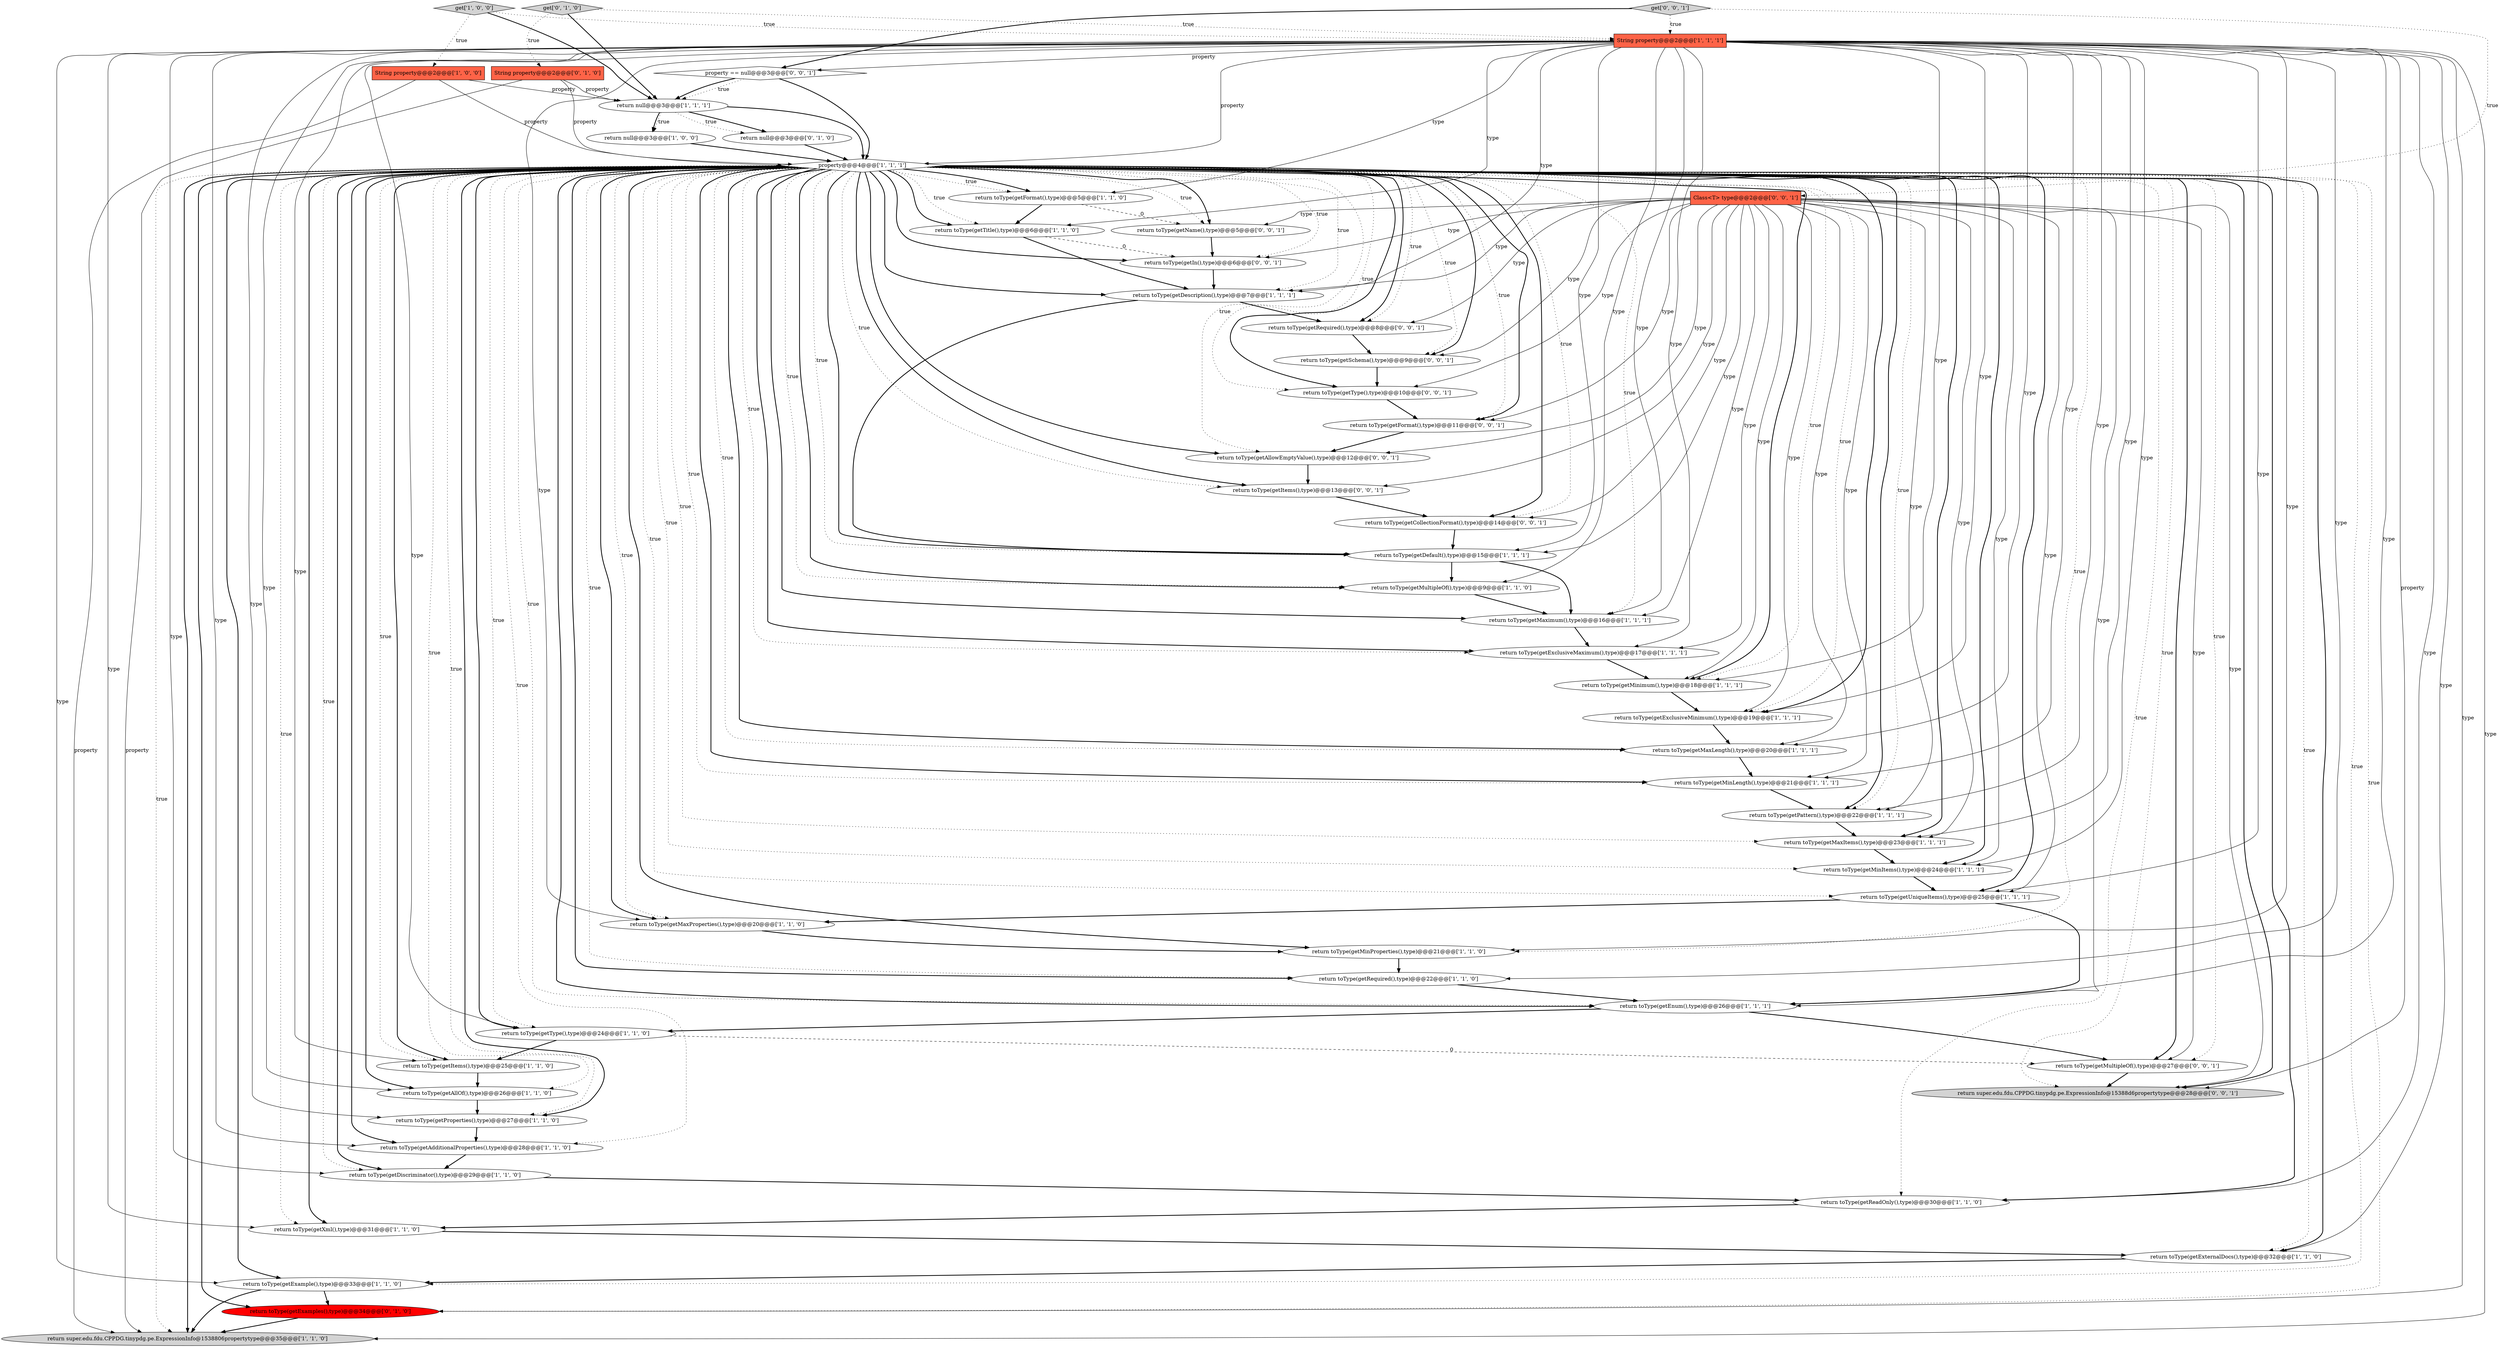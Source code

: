digraph {
13 [style = filled, label = "property@@@4@@@['1', '1', '1']", fillcolor = white, shape = diamond image = "AAA0AAABBB1BBB"];
48 [style = filled, label = "return toType(getRequired(),type)@@@8@@@['0', '0', '1']", fillcolor = white, shape = ellipse image = "AAA0AAABBB3BBB"];
16 [style = filled, label = "get['1', '0', '0']", fillcolor = lightgray, shape = diamond image = "AAA0AAABBB1BBB"];
31 [style = filled, label = "return toType(getMinProperties(),type)@@@21@@@['1', '1', '0']", fillcolor = white, shape = ellipse image = "AAA0AAABBB1BBB"];
42 [style = filled, label = "return toType(getCollectionFormat(),type)@@@14@@@['0', '0', '1']", fillcolor = white, shape = ellipse image = "AAA0AAABBB3BBB"];
36 [style = filled, label = "return null@@@3@@@['0', '1', '0']", fillcolor = white, shape = ellipse image = "AAA0AAABBB2BBB"];
22 [style = filled, label = "return toType(getFormat(),type)@@@5@@@['1', '1', '0']", fillcolor = white, shape = ellipse image = "AAA0AAABBB1BBB"];
29 [style = filled, label = "return toType(getEnum(),type)@@@26@@@['1', '1', '1']", fillcolor = white, shape = ellipse image = "AAA0AAABBB1BBB"];
3 [style = filled, label = "return toType(getExternalDocs(),type)@@@32@@@['1', '1', '0']", fillcolor = white, shape = ellipse image = "AAA0AAABBB1BBB"];
33 [style = filled, label = "return toType(getExclusiveMaximum(),type)@@@17@@@['1', '1', '1']", fillcolor = white, shape = ellipse image = "AAA0AAABBB1BBB"];
45 [style = filled, label = "property == null@@@3@@@['0', '0', '1']", fillcolor = white, shape = diamond image = "AAA0AAABBB3BBB"];
43 [style = filled, label = "Class<T> type@@@2@@@['0', '0', '1']", fillcolor = tomato, shape = box image = "AAA0AAABBB3BBB"];
19 [style = filled, label = "return toType(getXml(),type)@@@31@@@['1', '1', '0']", fillcolor = white, shape = ellipse image = "AAA0AAABBB1BBB"];
11 [style = filled, label = "return toType(getItems(),type)@@@25@@@['1', '1', '0']", fillcolor = white, shape = ellipse image = "AAA0AAABBB1BBB"];
6 [style = filled, label = "return toType(getAdditionalProperties(),type)@@@28@@@['1', '1', '0']", fillcolor = white, shape = ellipse image = "AAA0AAABBB1BBB"];
51 [style = filled, label = "return toType(getMultipleOf(),type)@@@27@@@['0', '0', '1']", fillcolor = white, shape = ellipse image = "AAA0AAABBB3BBB"];
27 [style = filled, label = "return toType(getMinItems(),type)@@@24@@@['1', '1', '1']", fillcolor = white, shape = ellipse image = "AAA0AAABBB1BBB"];
20 [style = filled, label = "return toType(getMaxProperties(),type)@@@20@@@['1', '1', '0']", fillcolor = white, shape = ellipse image = "AAA0AAABBB1BBB"];
0 [style = filled, label = "return toType(getMinLength(),type)@@@21@@@['1', '1', '1']", fillcolor = white, shape = ellipse image = "AAA0AAABBB1BBB"];
12 [style = filled, label = "return toType(getMinimum(),type)@@@18@@@['1', '1', '1']", fillcolor = white, shape = ellipse image = "AAA0AAABBB1BBB"];
10 [style = filled, label = "return null@@@3@@@['1', '0', '0']", fillcolor = white, shape = ellipse image = "AAA0AAABBB1BBB"];
8 [style = filled, label = "return toType(getExclusiveMinimum(),type)@@@19@@@['1', '1', '1']", fillcolor = white, shape = ellipse image = "AAA0AAABBB1BBB"];
32 [style = filled, label = "return toType(getPattern(),type)@@@22@@@['1', '1', '1']", fillcolor = white, shape = ellipse image = "AAA0AAABBB1BBB"];
25 [style = filled, label = "return toType(getUniqueItems(),type)@@@25@@@['1', '1', '1']", fillcolor = white, shape = ellipse image = "AAA0AAABBB1BBB"];
47 [style = filled, label = "return toType(getAllowEmptyValue(),type)@@@12@@@['0', '0', '1']", fillcolor = white, shape = ellipse image = "AAA0AAABBB3BBB"];
23 [style = filled, label = "return toType(getProperties(),type)@@@27@@@['1', '1', '0']", fillcolor = white, shape = ellipse image = "AAA0AAABBB1BBB"];
53 [style = filled, label = "return super.edu.fdu.CPPDG.tinypdg.pe.ExpressionInfo@15388d6propertytype@@@28@@@['0', '0', '1']", fillcolor = lightgray, shape = ellipse image = "AAA0AAABBB3BBB"];
4 [style = filled, label = "return toType(getExample(),type)@@@33@@@['1', '1', '0']", fillcolor = white, shape = ellipse image = "AAA0AAABBB1BBB"];
2 [style = filled, label = "String property@@@2@@@['1', '0', '0']", fillcolor = tomato, shape = box image = "AAA0AAABBB1BBB"];
9 [style = filled, label = "return toType(getDiscriminator(),type)@@@29@@@['1', '1', '0']", fillcolor = white, shape = ellipse image = "AAA0AAABBB1BBB"];
40 [style = filled, label = "return toType(getIn(),type)@@@6@@@['0', '0', '1']", fillcolor = white, shape = ellipse image = "AAA0AAABBB3BBB"];
21 [style = filled, label = "return super.edu.fdu.CPPDG.tinypdg.pe.ExpressionInfo@1538806propertytype@@@35@@@['1', '1', '0']", fillcolor = lightgray, shape = ellipse image = "AAA0AAABBB1BBB"];
41 [style = filled, label = "return toType(getType(),type)@@@10@@@['0', '0', '1']", fillcolor = white, shape = ellipse image = "AAA0AAABBB3BBB"];
34 [style = filled, label = "return toType(getTitle(),type)@@@6@@@['1', '1', '0']", fillcolor = white, shape = ellipse image = "AAA0AAABBB1BBB"];
24 [style = filled, label = "return toType(getAllOf(),type)@@@26@@@['1', '1', '0']", fillcolor = white, shape = ellipse image = "AAA0AAABBB1BBB"];
39 [style = filled, label = "return toType(getExamples(),type)@@@34@@@['0', '1', '0']", fillcolor = red, shape = ellipse image = "AAA1AAABBB2BBB"];
38 [style = filled, label = "get['0', '1', '0']", fillcolor = lightgray, shape = diamond image = "AAA0AAABBB2BBB"];
30 [style = filled, label = "return toType(getReadOnly(),type)@@@30@@@['1', '1', '0']", fillcolor = white, shape = ellipse image = "AAA0AAABBB1BBB"];
35 [style = filled, label = "return toType(getMultipleOf(),type)@@@9@@@['1', '1', '0']", fillcolor = white, shape = ellipse image = "AAA0AAABBB1BBB"];
26 [style = filled, label = "return toType(getMaxLength(),type)@@@20@@@['1', '1', '1']", fillcolor = white, shape = ellipse image = "AAA0AAABBB1BBB"];
37 [style = filled, label = "String property@@@2@@@['0', '1', '0']", fillcolor = tomato, shape = box image = "AAA0AAABBB2BBB"];
52 [style = filled, label = "return toType(getFormat(),type)@@@11@@@['0', '0', '1']", fillcolor = white, shape = ellipse image = "AAA0AAABBB3BBB"];
15 [style = filled, label = "String property@@@2@@@['1', '1', '1']", fillcolor = tomato, shape = box image = "AAA0AAABBB1BBB"];
1 [style = filled, label = "return toType(getMaxItems(),type)@@@23@@@['1', '1', '1']", fillcolor = white, shape = ellipse image = "AAA0AAABBB1BBB"];
44 [style = filled, label = "return toType(getName(),type)@@@5@@@['0', '0', '1']", fillcolor = white, shape = ellipse image = "AAA0AAABBB3BBB"];
5 [style = filled, label = "return toType(getDefault(),type)@@@15@@@['1', '1', '1']", fillcolor = white, shape = ellipse image = "AAA0AAABBB1BBB"];
17 [style = filled, label = "return null@@@3@@@['1', '1', '1']", fillcolor = white, shape = ellipse image = "AAA0AAABBB1BBB"];
46 [style = filled, label = "return toType(getItems(),type)@@@13@@@['0', '0', '1']", fillcolor = white, shape = ellipse image = "AAA0AAABBB3BBB"];
49 [style = filled, label = "return toType(getSchema(),type)@@@9@@@['0', '0', '1']", fillcolor = white, shape = ellipse image = "AAA0AAABBB3BBB"];
50 [style = filled, label = "get['0', '0', '1']", fillcolor = lightgray, shape = diamond image = "AAA0AAABBB3BBB"];
14 [style = filled, label = "return toType(getType(),type)@@@24@@@['1', '1', '0']", fillcolor = white, shape = ellipse image = "AAA0AAABBB1BBB"];
28 [style = filled, label = "return toType(getDescription(),type)@@@7@@@['1', '1', '1']", fillcolor = white, shape = ellipse image = "AAA0AAABBB1BBB"];
7 [style = filled, label = "return toType(getMaximum(),type)@@@16@@@['1', '1', '1']", fillcolor = white, shape = ellipse image = "AAA0AAABBB1BBB"];
18 [style = filled, label = "return toType(getRequired(),type)@@@22@@@['1', '1', '0']", fillcolor = white, shape = ellipse image = "AAA0AAABBB1BBB"];
15->19 [style = solid, label="type"];
13->24 [style = dotted, label="true"];
22->44 [style = dashed, label="0"];
13->47 [style = bold, label=""];
13->49 [style = dotted, label="true"];
13->28 [style = dotted, label="true"];
13->27 [style = dotted, label="true"];
15->25 [style = solid, label="type"];
15->45 [style = solid, label="property"];
15->26 [style = solid, label="type"];
13->51 [style = dotted, label="true"];
13->41 [style = dotted, label="true"];
43->41 [style = solid, label="type"];
13->20 [style = dotted, label="true"];
1->27 [style = bold, label=""];
15->53 [style = solid, label="property"];
51->53 [style = bold, label=""];
15->6 [style = solid, label="type"];
13->5 [style = dotted, label="true"];
13->49 [style = bold, label=""];
25->29 [style = bold, label=""];
37->21 [style = solid, label="property"];
43->0 [style = solid, label="type"];
3->4 [style = bold, label=""];
13->1 [style = bold, label=""];
13->35 [style = dotted, label="true"];
43->28 [style = solid, label="type"];
17->36 [style = bold, label=""];
13->51 [style = bold, label=""];
52->47 [style = bold, label=""];
15->27 [style = solid, label="type"];
15->13 [style = solid, label="property"];
38->15 [style = dotted, label="true"];
13->21 [style = dotted, label="true"];
29->14 [style = bold, label=""];
50->45 [style = bold, label=""];
43->32 [style = solid, label="type"];
45->17 [style = dotted, label="true"];
13->46 [style = bold, label=""];
43->5 [style = solid, label="type"];
13->22 [style = bold, label=""];
13->31 [style = bold, label=""];
45->17 [style = bold, label=""];
43->52 [style = solid, label="type"];
13->14 [style = bold, label=""];
35->7 [style = bold, label=""];
2->21 [style = solid, label="property"];
27->25 [style = bold, label=""];
15->31 [style = solid, label="type"];
13->4 [style = dotted, label="true"];
14->11 [style = bold, label=""];
19->3 [style = bold, label=""];
15->24 [style = solid, label="type"];
13->44 [style = dotted, label="true"];
13->39 [style = dotted, label="true"];
13->9 [style = dotted, label="true"];
43->27 [style = solid, label="type"];
13->6 [style = dotted, label="true"];
43->25 [style = solid, label="type"];
13->34 [style = bold, label=""];
15->20 [style = solid, label="type"];
13->25 [style = bold, label=""];
46->42 [style = bold, label=""];
48->49 [style = bold, label=""];
28->5 [style = bold, label=""];
13->32 [style = bold, label=""];
15->32 [style = solid, label="type"];
15->29 [style = solid, label="type"];
13->3 [style = dotted, label="true"];
13->25 [style = dotted, label="true"];
43->1 [style = solid, label="type"];
4->21 [style = bold, label=""];
13->19 [style = dotted, label="true"];
50->43 [style = dotted, label="true"];
20->31 [style = bold, label=""];
13->40 [style = bold, label=""];
13->7 [style = dotted, label="true"];
16->17 [style = bold, label=""];
13->11 [style = bold, label=""];
34->40 [style = dashed, label="0"];
13->23 [style = dotted, label="true"];
13->32 [style = dotted, label="true"];
43->51 [style = solid, label="type"];
7->33 [style = bold, label=""];
30->19 [style = bold, label=""];
26->0 [style = bold, label=""];
13->12 [style = bold, label=""];
13->46 [style = dotted, label="true"];
13->22 [style = dotted, label="true"];
15->7 [style = solid, label="type"];
13->0 [style = dotted, label="true"];
13->29 [style = dotted, label="true"];
15->21 [style = solid, label="type"];
15->4 [style = solid, label="type"];
13->5 [style = bold, label=""];
43->8 [style = solid, label="type"];
49->41 [style = bold, label=""];
5->7 [style = bold, label=""];
37->13 [style = solid, label="property"];
13->40 [style = dotted, label="true"];
43->44 [style = solid, label="type"];
38->17 [style = bold, label=""];
15->30 [style = solid, label="type"];
13->18 [style = bold, label=""];
13->52 [style = dotted, label="true"];
13->34 [style = dotted, label="true"];
13->0 [style = bold, label=""];
38->37 [style = dotted, label="true"];
17->10 [style = bold, label=""];
13->18 [style = dotted, label="true"];
13->24 [style = bold, label=""];
15->35 [style = solid, label="type"];
13->42 [style = bold, label=""];
15->33 [style = solid, label="type"];
13->26 [style = dotted, label="true"];
4->39 [style = bold, label=""];
13->53 [style = dotted, label="true"];
13->48 [style = bold, label=""];
13->39 [style = bold, label=""];
15->9 [style = solid, label="type"];
33->12 [style = bold, label=""];
43->33 [style = solid, label="type"];
11->24 [style = bold, label=""];
15->1 [style = solid, label="type"];
13->41 [style = bold, label=""];
43->26 [style = solid, label="type"];
34->28 [style = bold, label=""];
39->21 [style = bold, label=""];
25->20 [style = bold, label=""];
50->15 [style = dotted, label="true"];
13->19 [style = bold, label=""];
13->30 [style = dotted, label="true"];
13->27 [style = bold, label=""];
36->13 [style = bold, label=""];
13->33 [style = dotted, label="true"];
10->13 [style = bold, label=""];
13->8 [style = dotted, label="true"];
13->26 [style = bold, label=""];
15->28 [style = solid, label="type"];
12->8 [style = bold, label=""];
23->6 [style = bold, label=""];
32->1 [style = bold, label=""];
43->12 [style = solid, label="type"];
29->51 [style = bold, label=""];
13->11 [style = dotted, label="true"];
15->39 [style = solid, label="type"];
43->42 [style = solid, label="type"];
17->13 [style = bold, label=""];
13->9 [style = bold, label=""];
17->36 [style = dotted, label="true"];
13->6 [style = bold, label=""];
0->32 [style = bold, label=""];
15->34 [style = solid, label="type"];
13->14 [style = dotted, label="true"];
13->52 [style = bold, label=""];
5->35 [style = bold, label=""];
15->22 [style = solid, label="type"];
15->8 [style = solid, label="type"];
16->15 [style = dotted, label="true"];
24->23 [style = bold, label=""];
43->49 [style = solid, label="type"];
2->17 [style = solid, label="property"];
15->18 [style = solid, label="type"];
43->53 [style = solid, label="type"];
16->2 [style = dotted, label="true"];
13->53 [style = bold, label=""];
13->12 [style = dotted, label="true"];
15->11 [style = solid, label="type"];
13->44 [style = bold, label=""];
43->7 [style = solid, label="type"];
44->40 [style = bold, label=""];
14->51 [style = dashed, label="0"];
8->26 [style = bold, label=""];
13->42 [style = dotted, label="true"];
31->18 [style = bold, label=""];
9->30 [style = bold, label=""];
45->13 [style = bold, label=""];
13->30 [style = bold, label=""];
40->28 [style = bold, label=""];
47->46 [style = bold, label=""];
15->23 [style = solid, label="type"];
43->29 [style = solid, label="type"];
15->3 [style = solid, label="type"];
43->48 [style = solid, label="type"];
41->52 [style = bold, label=""];
15->14 [style = solid, label="type"];
17->10 [style = dotted, label="true"];
15->12 [style = solid, label="type"];
13->1 [style = dotted, label="true"];
13->31 [style = dotted, label="true"];
13->29 [style = bold, label=""];
18->29 [style = bold, label=""];
15->0 [style = solid, label="type"];
13->3 [style = bold, label=""];
43->47 [style = solid, label="type"];
13->7 [style = bold, label=""];
37->17 [style = solid, label="property"];
2->13 [style = solid, label="property"];
22->34 [style = bold, label=""];
13->23 [style = bold, label=""];
28->48 [style = bold, label=""];
13->48 [style = dotted, label="true"];
42->5 [style = bold, label=""];
13->47 [style = dotted, label="true"];
13->8 [style = bold, label=""];
13->33 [style = bold, label=""];
13->21 [style = bold, label=""];
6->9 [style = bold, label=""];
13->35 [style = bold, label=""];
43->46 [style = solid, label="type"];
43->40 [style = solid, label="type"];
13->4 [style = bold, label=""];
15->5 [style = solid, label="type"];
13->28 [style = bold, label=""];
13->20 [style = bold, label=""];
}
